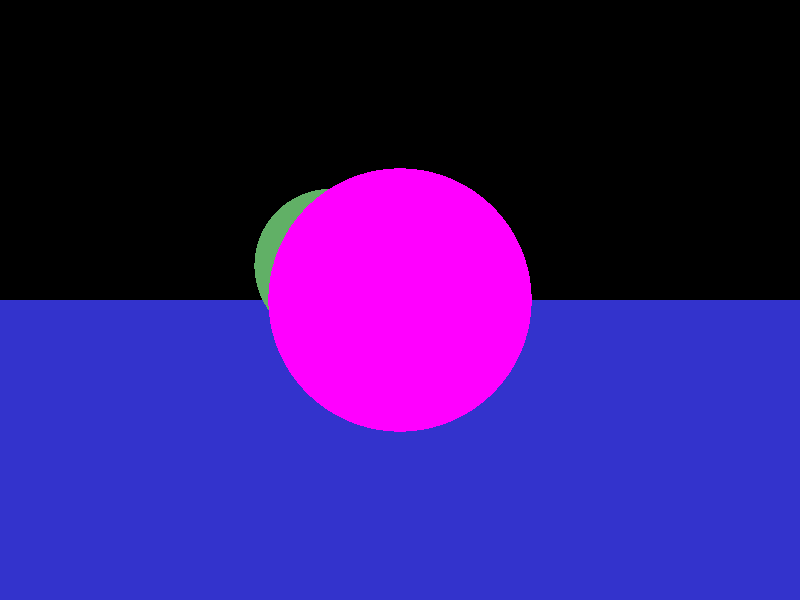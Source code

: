 camera {
  location  <0, 0, 14>
  up        <0,  1,  0>
  right     <1.33333, 0,  0>
  look_at   <0, 0, 0>
}

light_source {<-100, 100, 100> color rgb <1.5, 1.5, 1.5>}


sphere { <0, 0, 0>, 3
  pigment { color rgbf <1.0, 0.0, 1.0, 0.75>}
  finish {ambient 0.2 diffuse 0.4  refraction 1.0 ior 1.33}
  translate <0, 0, 0>
}

sphere { <2, 1, -4>, 2.3
  pigment { color rgb <0.38, 0.69, 0.40>}
  finish {ambient 0.4 diffuse 0.8}
}

plane {<0, 1, 0>, -4
      pigment {color rgb <0.2, 0.2, 0.8>}
      finish {ambient 0.4 diffuse 0.8}
}
